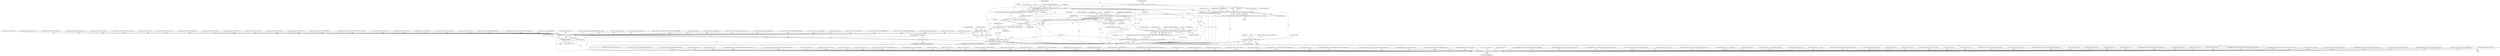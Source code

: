 digraph "0_VeraCrypt_f30f9339c9a0b9bbcc6f5ad38804af39db1f479e@pointer" {
"1001737" [label="(Call,EnsureNullTerminatedString (info->deviceName, sizeof (info->deviceName)))"];
"1001747" [label="(Call,TCDeviceIoControl (info->deviceName, IOCTL_DISK_GET_PARTITION_INFO_EX, NULL, 0, &pi, sizeof (pi)))"];
"1001745" [label="(Call,ntStatus = TCDeviceIoControl (info->deviceName, IOCTL_DISK_GET_PARTITION_INFO_EX, NULL, 0, &pi, sizeof (pi)))"];
"1001759" [label="(Call,NT_SUCCESS(ntStatus))"];
"1001863" [label="(Call,NT_SUCCESS (ntStatus))"];
"1001862" [label="(Call,!NT_SUCCESS (ntStatus))"];
"1001910" [label="(Call,NT_SUCCESS (ntStatus))"];
"1001909" [label="(Call,NT_SUCCESS (ntStatus) && OsMajorVersion >= 6)"];
"1001947" [label="(Call,Irp->IoStatus.Status = ntStatus)"];
"1003077" [label="(Call,NT_SUCCESS (Irp->IoStatus.Status))"];
"1003076" [label="(Call,!NT_SUCCESS (Irp->IoStatus.Status))"];
"1003105" [label="(Call,Dump (\"IOCTL error 0x%08x\n\", Irp->IoStatus.Status))"];
"1003113" [label="(Call,TCCompleteIrp (Irp, Irp->IoStatus.Status, Irp->IoStatus.Information))"];
"1003112" [label="(Return,return TCCompleteIrp (Irp, Irp->IoStatus.Status, Irp->IoStatus.Information);)"];
"1001841" [label="(Call,TCDeviceIoControl (info->deviceName, IOCTL_DISK_GET_PARTITION_INFO, NULL, 0, &info->partInfo, sizeof (info->partInfo)))"];
"1001839" [label="(Call,ntStatus = TCDeviceIoControl (info->deviceName, IOCTL_DISK_GET_PARTITION_INFO, NULL, 0, &info->partInfo, sizeof (info->partInfo)))"];
"1001869" [label="(Call,TCDeviceIoControl (info->deviceName, IOCTL_DISK_GET_LENGTH_INFO, NULL, 0, &lengthInfo, sizeof (lengthInfo)))"];
"1001867" [label="(Call,ntStatus = TCDeviceIoControl (info->deviceName, IOCTL_DISK_GET_LENGTH_INFO, NULL, 0, &lengthInfo, sizeof (lengthInfo)))"];
"1001881" [label="(Call,NT_SUCCESS (ntStatus))"];
"1001919" [label="(Call,TCDeviceIoControl (info->deviceName, IOCTL_VOLUME_IS_DYNAMIC, NULL, 0, &info->IsDynamic, sizeof (info->IsDynamic)))"];
"1001918" [label="(Call,NT_SUCCESS (TCDeviceIoControl (info->deviceName, IOCTL_VOLUME_IS_DYNAMIC, NULL, 0, &info->IsDynamic, sizeof (info->IsDynamic))))"];
"1001917" [label="(Call,!NT_SUCCESS (TCDeviceIoControl (info->deviceName, IOCTL_VOLUME_IS_DYNAMIC, NULL, 0, &info->IsDynamic, sizeof (info->IsDynamic))))"];
"1001884" [label="(Call,memset (&info->partInfo, 0, sizeof (info->partInfo)))"];
"1001887" [label="(Identifier,info)"];
"1001847" [label="(Literal,0)"];
"1001841" [label="(Call,TCDeviceIoControl (info->deviceName, IOCTL_DISK_GET_PARTITION_INFO, NULL, 0, &info->partInfo, sizeof (info->partInfo)))"];
"1002713" [label="(Call,StartBootEncryptionSetup (DeviceObject, Irp, irpSp))"];
"1003088" [label="(Identifier,irpSp)"];
"1001313" [label="(Call,Irp->IoStatus.Status = STATUS_SUCCESS)"];
"1001882" [label="(Identifier,ntStatus)"];
"1001839" [label="(Call,ntStatus = TCDeviceIoControl (info->deviceName, IOCTL_DISK_GET_PARTITION_INFO, NULL, 0, &info->partInfo, sizeof (info->partInfo)))"];
"1001650" [label="(Call,Irp->IoStatus.Information = sizeof (VOLUME_PROPERTIES_STRUCT))"];
"1002005" [label="(Call,Irp->IoStatus.Information = sizeof (DISK_GEOMETRY_STRUCT))"];
"1002304" [label="(Call,Irp->IoStatus.Information = 0)"];
"1001862" [label="(Call,!NT_SUCCESS (ntStatus))"];
"1003113" [label="(Call,TCCompleteIrp (Irp, Irp->IoStatus.Status, Irp->IoStatus.Information))"];
"1002963" [label="(Call,Irp->IoStatus.Status = STATUS_ACCESS_DENIED)"];
"1001873" [label="(Identifier,IOCTL_DISK_GET_LENGTH_INFO)"];
"1001870" [label="(Call,info->deviceName)"];
"1002245" [label="(Call,Irp->IoStatus.Information = 0)"];
"1002726" [label="(Call,Irp->IoStatus.Status = AbortBootEncryptionSetup())"];
"1001384" [label="(Call,ValidateIOBufferSize (Irp, sizeof (VOLUME_PROPERTIES_STRUCT), ValidateInputOutput))"];
"1002816" [label="(Call,Irp->IoStatus.Status = STATUS_SUCCESS)"];
"1000708" [label="(Call,Irp->IoStatus.Information = NT_SUCCESS (ntStatus) ? sizeof (OPEN_TEST_STRUCT) : 0)"];
"1003075" [label="(ControlStructure,if (!NT_SUCCESS (Irp->IoStatus.Status)))"];
"1002881" [label="(Call,Irp->IoStatus.Status = WriteBootDriveSector (Irp, irpSp))"];
"1001912" [label="(Call,OsMajorVersion >= 6)"];
"1000990" [label="(Call,Irp->IoStatus.Status = ntStatus)"];
"1002733" [label="(Call,Irp->IoStatus.Information = 0)"];
"1000159" [label="(Call,Irp->IoStatus.Information = sizeof (LONG))"];
"1001878" [label="(Call,sizeof (lengthInfo))"];
"1001051" [label="(Call,Irp->IoStatus.Information = 0)"];
"1001876" [label="(Call,&lengthInfo)"];
"1001361" [label="(Call,Irp->IoStatus.Status = STATUS_SUCCESS)"];
"1001758" [label="(ControlStructure,if (NT_SUCCESS(ntStatus)))"];
"1001754" [label="(Call,&pi)"];
"1001910" [label="(Call,NT_SUCCESS (ntStatus))"];
"1001948" [label="(Call,Irp->IoStatus.Status)"];
"1002488" [label="(Call,Irp->IoStatus.Information = 0)"];
"1001936" [label="(Identifier,info)"];
"1002339" [label="(Call,Irp->IoStatus.Information = sizeof (ProbeRealDriveSizeRequest))"];
"1001064" [label="(Call,Irp->IoStatus.Status = STATUS_ACCESS_DENIED)"];
"1001911" [label="(Identifier,ntStatus)"];
"1001025" [label="(Call,Irp->IoStatus.Status = STATUS_SUCCESS)"];
"1000213" [label="(Call,ValidateIOBufferSize (Irp, sizeof (int), ValidateOutput))"];
"1000120" [label="(MethodParameterIn,PIRP Irp)"];
"1002655" [label="(Call,Irp->IoStatus.Status = STATUS_SUCCESS)"];
"1002698" [label="(Call,Irp->IoStatus.Status = STATUS_SUCCESS)"];
"1001097" [label="(Call,Irp->IoStatus.Information = 0)"];
"1003061" [label="(Call,Irp->IoStatus.Information = 0)"];
"1000121" [label="(Block,)"];
"1002512" [label="(Call,Irp->IoStatus.Information = sizeof (MOUNT_STRUCT))"];
"1000336" [label="(Call,Irp->IoStatus.Status = STATUS_SUCCESS)"];
"1000256" [label="(Call,Irp->IoStatus.Information = sizeof (int))"];
"1002835" [label="(Call,Irp->IoStatus.Information = 0)"];
"1001926" [label="(Call,&info->IsDynamic)"];
"1001865" [label="(Block,)"];
"1003076" [label="(Call,!NT_SUCCESS (Irp->IoStatus.Status))"];
"1001747" [label="(Call,TCDeviceIoControl (info->deviceName, IOCTL_DISK_GET_PARTITION_INFO_EX, NULL, 0, &pi, sizeof (pi)))"];
"1003036" [label="(Call,Irp->IoStatus.Status = STATUS_SUCCESS)"];
"1001756" [label="(Call,sizeof (pi))"];
"1001885" [label="(Call,&info->partInfo)"];
"1003054" [label="(Call,Irp->IoStatus.Status = STATUS_INVALID_PARAMETER)"];
"1001041" [label="(Call,Irp->IoStatus.Status = cacheEmpty ? STATUS_PIPE_EMPTY : STATUS_SUCCESS)"];
"1002955" [label="(Call,Irp->IoStatus.Status = STATUS_SUCCESS)"];
"1001908" [label="(ControlStructure,if (NT_SUCCESS (ntStatus) && OsMajorVersion >= 6))"];
"1001880" [label="(ControlStructure,if (NT_SUCCESS (ntStatus)))"];
"1002789" [label="(Call,ValidateIOBufferSize (Irp, sizeof (int), ValidateOutput))"];
"1001897" [label="(Identifier,info)"];
"1003112" [label="(Return,return TCCompleteIrp (Irp, Irp->IoStatus.Status, Irp->IoStatus.Information);)"];
"1002831" [label="(Call,StartDecoySystemWipe (DeviceObject, Irp, irpSp))"];
"1001734" [label="(Block,)"];
"1002778" [label="(Call,GetBootLoaderFingerprint (Irp, irpSp))"];
"1002647" [label="(Call,Irp->IoStatus.Information = sizeof (UNMOUNT_STRUCT))"];
"1001920" [label="(Call,info->deviceName)"];
"1001919" [label="(Call,TCDeviceIoControl (info->deviceName, IOCTL_VOLUME_IS_DYNAMIC, NULL, 0, &info->IsDynamic, sizeof (info->IsDynamic)))"];
"1001957" [label="(Call,ValidateIOBufferSize (Irp, sizeof (DISK_GEOMETRY_STRUCT), ValidateInputOutput))"];
"1002940" [label="(Call,Irp->IoStatus.Status = STATUS_SUCCESS)"];
"1002890" [label="(Call,Irp->IoStatus.Information = 0)"];
"1002754" [label="(Call,Irp->IoStatus.Status = GetSetupResult())"];
"1002844" [label="(Call,Irp->IoStatus.Status = AbortDecoySystemWipe())"];
"1002768" [label="(Call,GetBootLoaderVersion (Irp, irpSp))"];
"1001846" [label="(Identifier,NULL)"];
"1002773" [label="(Call,ReopenBootVolumeHeader (Irp, irpSp))"];
"1000979" [label="(Call,Irp->IoStatus.Information = sizeof (*request))"];
"1002851" [label="(Call,Irp->IoStatus.Information = 0)"];
"1001889" [label="(Literal,0)"];
"1001905" [label="(Identifier,info)"];
"1000720" [label="(Call,Irp->IoStatus.Status = ntStatus)"];
"1001748" [label="(Call,info->deviceName)"];
"1002979" [label="(Call,Irp->IoStatus.Status = ReadRegistryConfigFlags (FALSE))"];
"1002595" [label="(Call,ValidateIOBufferSize (Irp, sizeof (UNMOUNT_STRUCT), ValidateInputOutput))"];
"1002867" [label="(Call,Irp->IoStatus.Information = 0)"];
"1001718" [label="(Call,ValidateIOBufferSize (Irp, sizeof (DISK_PARTITION_INFO_STRUCT), ValidateInputOutput))"];
"1001745" [label="(Call,ntStatus = TCDeviceIoControl (info->deviceName, IOCTL_DISK_GET_PARTITION_INFO_EX, NULL, 0, &pi, sizeof (pi)))"];
"1001840" [label="(Identifier,ntStatus)"];
"1001838" [label="(Block,)"];
"1001954" [label="(ControlStructure,break;)"];
"1001368" [label="(Call,Irp->IoStatus.Information = irpSp->Parameters.DeviceIoControl.OutputBufferLength)"];
"1002825" [label="(Call,Irp->IoStatus.Status = StartDecoySystemWipe (DeviceObject, Irp, irpSp))"];
"1000972" [label="(Call,Irp->IoStatus.Status = STATUS_SUCCESS)"];
"1001331" [label="(Call,ValidateIOBufferSize (Irp, sizeof (uint32), ValidateOutput))"];
"1001753" [label="(Literal,0)"];
"1002013" [label="(Call,Irp->IoStatus.Status = ntStatus)"];
"1001923" [label="(Identifier,IOCTL_VOLUME_IS_DYNAMIC)"];
"1001864" [label="(Identifier,ntStatus)"];
"1002221" [label="(Call,Irp->IoStatus.Information = sizeof (DISK_GEOMETRY_EX_STRUCT))"];
"1000140" [label="(Call,ValidateIOBufferSize (Irp, sizeof (LONG), ValidateOutput))"];
"1002360" [label="(Call,Irp->IoStatus.Information = 0)"];
"1001867" [label="(Call,ntStatus = TCDeviceIoControl (info->deviceName, IOCTL_DISK_GET_LENGTH_INFO, NULL, 0, &lengthInfo, sizeof (lengthInfo)))"];
"1003115" [label="(Call,Irp->IoStatus.Status)"];
"1002998" [label="(Call,ValidateIOBufferSize (Irp, sizeof (GetSystemDriveDumpConfigRequest), ValidateOutput))"];
"1001881" [label="(Call,NT_SUCCESS (ntStatus))"];
"1001883" [label="(Block,)"];
"1001852" [label="(Call,sizeof (info->partInfo))"];
"1002900" [label="(Call,ValidateIOBufferSize (Irp, sizeof (GetWarningFlagsRequest), ValidateOutput))"];
"1001751" [label="(Identifier,IOCTL_DISK_GET_PARTITION_INFO_EX)"];
"1001661" [label="(Call,ValidateIOBufferSize (Irp, sizeof (RESOLVE_SYMLINK_STRUCT), ValidateInputOutput))"];
"1001700" [label="(Call,Irp->IoStatus.Information = sizeof (RESOLVE_SYMLINK_STRUCT))"];
"1003043" [label="(Call,Irp->IoStatus.Information = sizeof (*request))"];
"1002707" [label="(Call,Irp->IoStatus.Status = StartBootEncryptionSetup (DeviceObject, Irp, irpSp))"];
"1001746" [label="(Identifier,ntStatus)"];
"1002255" [label="(Call,ValidateIOBufferSize (Irp, sizeof (ProbeRealDriveSizeRequest), ValidateInputOutput))"];
"1003106" [label="(Literal,\"IOCTL error 0x%08x\n\")"];
"1001708" [label="(Call,Irp->IoStatus.Status = ntStatus)"];
"1000177" [label="(Call,ValidateIOBufferSize (Irp, sizeof (int), ValidateOutput))"];
"1000997" [label="(Call,Irp->IoStatus.Information = 0)"];
"1002381" [label="(Call,Irp->IoStatus.Information = sizeof (ProbeRealDriveSizeRequest))"];
"1000167" [label="(Call,Irp->IoStatus.Status = STATUS_SUCCESS)"];
"1001087" [label="(Call,Irp->IoStatus.Status = PortableMode ? STATUS_SUCCESS : STATUS_PIPE_EMPTY)"];
"1001875" [label="(Literal,0)"];
"1002876" [label="(Call,GetDecoySystemWipeStatus (Irp, irpSp))"];
"1001760" [label="(Identifier,ntStatus)"];
"1002311" [label="(Call,Irp->IoStatus.Status = status)"];
"1000195" [label="(Call,Irp->IoStatus.Information = sizeof (int))"];
"1001916" [label="(ControlStructure,if (!NT_SUCCESS (TCDeviceIoControl (info->deviceName, IOCTL_VOLUME_IS_DYNAMIC, NULL, 0, &info->IsDynamic, sizeof (info->IsDynamic)))))"];
"1002347" [label="(Call,Irp->IoStatus.Status = STATUS_SUCCESS)"];
"1001107" [label="(Call,ValidateIOBufferSize (Irp, sizeof (MOUNT_LIST_STRUCT), ValidateOutput))"];
"1002783" [label="(Call,GetBootEncryptionAlgorithmName (Irp, irpSp))"];
"1001414" [label="(Call,Irp->IoStatus.Information = 0)"];
"1002520" [label="(Call,Irp->IoStatus.Status = MountDevice (DeviceObject, mount))"];
"1002747" [label="(Call,Irp->IoStatus.Information = 0)"];
"1001759" [label="(Call,NT_SUCCESS(ntStatus))"];
"1000274" [label="(Call,ValidateIOBufferSize (Irp, sizeof (int), ValidateOutput))"];
"1001737" [label="(Call,EnsureNullTerminatedString (info->deviceName, sizeof (info->deviceName)))"];
"1002860" [label="(Call,Irp->IoStatus.Status = GetDecoySystemWipeResult())"];
"1001032" [label="(Call,Irp->IoStatus.Information = 0)"];
"1001741" [label="(Call,sizeof (info->deviceName))"];
"1001909" [label="(Call,NT_SUCCESS (ntStatus) && OsMajorVersion >= 6)"];
"1002238" [label="(Call,Irp->IoStatus.Status = STATUS_INSUFFICIENT_RESOURCES)"];
"1002987" [label="(Call,Irp->IoStatus.Information = 0)"];
"1000264" [label="(Call,Irp->IoStatus.Status = STATUS_SUCCESS)"];
"1001874" [label="(Identifier,NULL)"];
"1001953" [label="(Identifier,ntStatus)"];
"1003107" [label="(Call,Irp->IoStatus.Status)"];
"1001939" [label="(Call,Irp->IoStatus.Information = sizeof (DISK_PARTITION_INFO_STRUCT))"];
"1001869" [label="(Call,TCDeviceIoControl (info->deviceName, IOCTL_DISK_GET_LENGTH_INFO, NULL, 0, &lengthInfo, sizeof (lengthInfo)))"];
"1001917" [label="(Call,!NT_SUCCESS (TCDeviceIoControl (info->deviceName, IOCTL_VOLUME_IS_DYNAMIC, NULL, 0, &info->IsDynamic, sizeof (info->IsDynamic))))"];
"1002808" [label="(Call,Irp->IoStatus.Information = sizeof (int))"];
"1002023" [label="(Call,ValidateIOBufferSize (Irp, sizeof (DISK_GEOMETRY_EX_STRUCT), ValidateInputOutput))"];
"1001947" [label="(Call,Irp->IoStatus.Status = ntStatus)"];
"1002970" [label="(Call,Irp->IoStatus.Information = 0)"];
"1002367" [label="(Call,Irp->IoStatus.Status = status)"];
"1000203" [label="(Call,Irp->IoStatus.Status = STATUS_SUCCESS)"];
"1001752" [label="(Identifier,NULL)"];
"1001925" [label="(Literal,0)"];
"1001858" [label="(Identifier,info)"];
"1001842" [label="(Call,info->deviceName)"];
"1001407" [label="(Call,Irp->IoStatus.Status = STATUS_INVALID_PARAMETER)"];
"1001918" [label="(Call,NT_SUCCESS (TCDeviceIoControl (info->deviceName, IOCTL_VOLUME_IS_DYNAMIC, NULL, 0, &info->IsDynamic, sizeof (info->IsDynamic))))"];
"1003078" [label="(Call,Irp->IoStatus.Status)"];
"1003105" [label="(Call,Dump (\"IOCTL error 0x%08x\n\", Irp->IoStatus.Status))"];
"1002742" [label="(Call,GetBootEncryptionStatus (Irp, irpSp))"];
"1001765" [label="(Identifier,info)"];
"1001071" [label="(Call,Irp->IoStatus.Information = 0)"];
"1002717" [label="(Call,Irp->IoStatus.Information = 0)"];
"1003092" [label="(Block,)"];
"1001930" [label="(Call,sizeof (info->IsDynamic))"];
"1003077" [label="(Call,NT_SUCCESS (Irp->IoStatus.Status))"];
"1001848" [label="(Call,&info->partInfo)"];
"1002481" [label="(Call,Irp->IoStatus.Status = STATUS_INVALID_PARAMETER)"];
"1001942" [label="(Identifier,Irp)"];
"1002665" [label="(Call,ValidateIOBufferSize (Irp, sizeof (UNMOUNT_STRUCT), ValidateInputOutput))"];
"1001884" [label="(Call,memset (&info->partInfo, 0, sizeof (info->partInfo)))"];
"1001921" [label="(Identifier,info)"];
"1001913" [label="(Identifier,OsMajorVersion)"];
"1003125" [label="(MethodReturn,NTSTATUS)"];
"1002887" [label="(Call,WriteBootDriveSector (Irp, irpSp))"];
"1001015" [label="(Call,Irp->IoStatus.Information = 0)"];
"1000125" [label="(Call,IoGetCurrentIrpStackLocation (Irp))"];
"1003120" [label="(Call,Irp->IoStatus.Information)"];
"1000748" [label="(Call,ValidateIOBufferSize (Irp, sizeof (GetSystemDriveConfigurationRequest), ValidateInputOutput))"];
"1003114" [label="(Identifier,Irp)"];
"1001845" [label="(Identifier,IOCTL_DISK_GET_PARTITION_INFO)"];
"1001643" [label="(Call,Irp->IoStatus.Status = STATUS_SUCCESS)"];
"1001762" [label="(Call,memset (&info->partInfo, 0, sizeof (info->partInfo)))"];
"1000328" [label="(Call,Irp->IoStatus.Information = sizeof (int))"];
"1001320" [label="(Call,Irp->IoStatus.Information = sizeof (MOUNT_LIST_STRUCT))"];
"1000367" [label="(Call,ValidateIOBufferSize (Irp, sizeof (OPEN_TEST_STRUCT), ValidateInputOutput))"];
"1001924" [label="(Identifier,NULL)"];
"1001890" [label="(Call,sizeof (info->partInfo))"];
"1002229" [label="(Call,Irp->IoStatus.Status = ntStatus)"];
"1002690" [label="(Call,Irp->IoStatus.Information = sizeof (UNMOUNT_STRUCT))"];
"1001861" [label="(ControlStructure,if (!NT_SUCCESS (ntStatus)))"];
"1002389" [label="(Call,Irp->IoStatus.Status = status)"];
"1002399" [label="(Call,ValidateIOBufferSize (Irp, sizeof (MOUNT_STRUCT), ValidateInputOutput))"];
"1001008" [label="(Call,Irp->IoStatus.Status = ntStatus)"];
"1002932" [label="(Call,Irp->IoStatus.Information = sizeof (GetWarningFlagsRequest))"];
"1002763" [label="(Call,GetBootDriveVolumeProperties (Irp, irpSp))"];
"1001863" [label="(Call,NT_SUCCESS (ntStatus))"];
"1001738" [label="(Call,info->deviceName)"];
"1001868" [label="(Identifier,ntStatus)"];
"1001737" -> "1001734"  [label="AST: "];
"1001737" -> "1001741"  [label="CFG: "];
"1001738" -> "1001737"  [label="AST: "];
"1001741" -> "1001737"  [label="AST: "];
"1001746" -> "1001737"  [label="CFG: "];
"1001737" -> "1003125"  [label="DDG: "];
"1001737" -> "1001747"  [label="DDG: "];
"1001747" -> "1001745"  [label="AST: "];
"1001747" -> "1001756"  [label="CFG: "];
"1001748" -> "1001747"  [label="AST: "];
"1001751" -> "1001747"  [label="AST: "];
"1001752" -> "1001747"  [label="AST: "];
"1001753" -> "1001747"  [label="AST: "];
"1001754" -> "1001747"  [label="AST: "];
"1001756" -> "1001747"  [label="AST: "];
"1001745" -> "1001747"  [label="CFG: "];
"1001747" -> "1003125"  [label="DDG: "];
"1001747" -> "1003125"  [label="DDG: "];
"1001747" -> "1003125"  [label="DDG: "];
"1001747" -> "1003125"  [label="DDG: "];
"1001747" -> "1001745"  [label="DDG: "];
"1001747" -> "1001745"  [label="DDG: "];
"1001747" -> "1001745"  [label="DDG: "];
"1001747" -> "1001745"  [label="DDG: "];
"1001747" -> "1001745"  [label="DDG: "];
"1001747" -> "1001841"  [label="DDG: "];
"1001747" -> "1001841"  [label="DDG: "];
"1001747" -> "1001869"  [label="DDG: "];
"1001747" -> "1001869"  [label="DDG: "];
"1001747" -> "1001919"  [label="DDG: "];
"1001747" -> "1001919"  [label="DDG: "];
"1001745" -> "1001734"  [label="AST: "];
"1001746" -> "1001745"  [label="AST: "];
"1001760" -> "1001745"  [label="CFG: "];
"1001745" -> "1003125"  [label="DDG: "];
"1001745" -> "1001759"  [label="DDG: "];
"1001759" -> "1001758"  [label="AST: "];
"1001759" -> "1001760"  [label="CFG: "];
"1001760" -> "1001759"  [label="AST: "];
"1001765" -> "1001759"  [label="CFG: "];
"1001840" -> "1001759"  [label="CFG: "];
"1001759" -> "1003125"  [label="DDG: "];
"1001759" -> "1001863"  [label="DDG: "];
"1001863" -> "1001862"  [label="AST: "];
"1001863" -> "1001864"  [label="CFG: "];
"1001864" -> "1001863"  [label="AST: "];
"1001862" -> "1001863"  [label="CFG: "];
"1001863" -> "1001862"  [label="DDG: "];
"1001839" -> "1001863"  [label="DDG: "];
"1001863" -> "1001910"  [label="DDG: "];
"1001862" -> "1001861"  [label="AST: "];
"1001868" -> "1001862"  [label="CFG: "];
"1001905" -> "1001862"  [label="CFG: "];
"1001862" -> "1003125"  [label="DDG: "];
"1001910" -> "1001909"  [label="AST: "];
"1001910" -> "1001911"  [label="CFG: "];
"1001911" -> "1001910"  [label="AST: "];
"1001913" -> "1001910"  [label="CFG: "];
"1001909" -> "1001910"  [label="CFG: "];
"1001910" -> "1001909"  [label="DDG: "];
"1001881" -> "1001910"  [label="DDG: "];
"1001910" -> "1001947"  [label="DDG: "];
"1001909" -> "1001908"  [label="AST: "];
"1001909" -> "1001912"  [label="CFG: "];
"1001912" -> "1001909"  [label="AST: "];
"1001921" -> "1001909"  [label="CFG: "];
"1001942" -> "1001909"  [label="CFG: "];
"1001909" -> "1003125"  [label="DDG: "];
"1001909" -> "1003125"  [label="DDG: "];
"1001909" -> "1003125"  [label="DDG: "];
"1001912" -> "1001909"  [label="DDG: "];
"1001912" -> "1001909"  [label="DDG: "];
"1001947" -> "1001734"  [label="AST: "];
"1001947" -> "1001953"  [label="CFG: "];
"1001948" -> "1001947"  [label="AST: "];
"1001953" -> "1001947"  [label="AST: "];
"1001954" -> "1001947"  [label="CFG: "];
"1001947" -> "1003125"  [label="DDG: "];
"1001947" -> "1003077"  [label="DDG: "];
"1003077" -> "1003076"  [label="AST: "];
"1003077" -> "1003078"  [label="CFG: "];
"1003078" -> "1003077"  [label="AST: "];
"1003076" -> "1003077"  [label="CFG: "];
"1003077" -> "1003076"  [label="DDG: "];
"1000167" -> "1003077"  [label="DDG: "];
"1001025" -> "1003077"  [label="DDG: "];
"1001708" -> "1003077"  [label="DDG: "];
"1002825" -> "1003077"  [label="DDG: "];
"1002229" -> "1003077"  [label="DDG: "];
"1001313" -> "1003077"  [label="DDG: "];
"1002844" -> "1003077"  [label="DDG: "];
"1002707" -> "1003077"  [label="DDG: "];
"1002979" -> "1003077"  [label="DDG: "];
"1003036" -> "1003077"  [label="DDG: "];
"1002726" -> "1003077"  [label="DDG: "];
"1002347" -> "1003077"  [label="DDG: "];
"1000990" -> "1003077"  [label="DDG: "];
"1001087" -> "1003077"  [label="DDG: "];
"1002655" -> "1003077"  [label="DDG: "];
"1001041" -> "1003077"  [label="DDG: "];
"1003054" -> "1003077"  [label="DDG: "];
"1002955" -> "1003077"  [label="DDG: "];
"1000264" -> "1003077"  [label="DDG: "];
"1002881" -> "1003077"  [label="DDG: "];
"1001407" -> "1003077"  [label="DDG: "];
"1002698" -> "1003077"  [label="DDG: "];
"1001643" -> "1003077"  [label="DDG: "];
"1002367" -> "1003077"  [label="DDG: "];
"1001008" -> "1003077"  [label="DDG: "];
"1002238" -> "1003077"  [label="DDG: "];
"1000720" -> "1003077"  [label="DDG: "];
"1000972" -> "1003077"  [label="DDG: "];
"1002754" -> "1003077"  [label="DDG: "];
"1001064" -> "1003077"  [label="DDG: "];
"1002481" -> "1003077"  [label="DDG: "];
"1002816" -> "1003077"  [label="DDG: "];
"1002311" -> "1003077"  [label="DDG: "];
"1002013" -> "1003077"  [label="DDG: "];
"1002389" -> "1003077"  [label="DDG: "];
"1002963" -> "1003077"  [label="DDG: "];
"1002520" -> "1003077"  [label="DDG: "];
"1000336" -> "1003077"  [label="DDG: "];
"1001361" -> "1003077"  [label="DDG: "];
"1002860" -> "1003077"  [label="DDG: "];
"1000203" -> "1003077"  [label="DDG: "];
"1002940" -> "1003077"  [label="DDG: "];
"1003077" -> "1003105"  [label="DDG: "];
"1003077" -> "1003113"  [label="DDG: "];
"1003076" -> "1003075"  [label="AST: "];
"1003088" -> "1003076"  [label="CFG: "];
"1003114" -> "1003076"  [label="CFG: "];
"1003076" -> "1003125"  [label="DDG: "];
"1003076" -> "1003125"  [label="DDG: "];
"1003105" -> "1003092"  [label="AST: "];
"1003105" -> "1003107"  [label="CFG: "];
"1003106" -> "1003105"  [label="AST: "];
"1003107" -> "1003105"  [label="AST: "];
"1003114" -> "1003105"  [label="CFG: "];
"1003105" -> "1003125"  [label="DDG: "];
"1003105" -> "1003113"  [label="DDG: "];
"1003113" -> "1003112"  [label="AST: "];
"1003113" -> "1003120"  [label="CFG: "];
"1003114" -> "1003113"  [label="AST: "];
"1003115" -> "1003113"  [label="AST: "];
"1003120" -> "1003113"  [label="AST: "];
"1003112" -> "1003113"  [label="CFG: "];
"1003113" -> "1003125"  [label="DDG: "];
"1003113" -> "1003125"  [label="DDG: "];
"1003113" -> "1003125"  [label="DDG: "];
"1003113" -> "1003125"  [label="DDG: "];
"1003113" -> "1003112"  [label="DDG: "];
"1000177" -> "1003113"  [label="DDG: "];
"1000125" -> "1003113"  [label="DDG: "];
"1002887" -> "1003113"  [label="DDG: "];
"1000213" -> "1003113"  [label="DDG: "];
"1000140" -> "1003113"  [label="DDG: "];
"1002742" -> "1003113"  [label="DDG: "];
"1002595" -> "1003113"  [label="DDG: "];
"1002713" -> "1003113"  [label="DDG: "];
"1002255" -> "1003113"  [label="DDG: "];
"1002768" -> "1003113"  [label="DDG: "];
"1002023" -> "1003113"  [label="DDG: "];
"1000274" -> "1003113"  [label="DDG: "];
"1001661" -> "1003113"  [label="DDG: "];
"1002399" -> "1003113"  [label="DDG: "];
"1002778" -> "1003113"  [label="DDG: "];
"1002665" -> "1003113"  [label="DDG: "];
"1001384" -> "1003113"  [label="DDG: "];
"1001107" -> "1003113"  [label="DDG: "];
"1001331" -> "1003113"  [label="DDG: "];
"1002876" -> "1003113"  [label="DDG: "];
"1001957" -> "1003113"  [label="DDG: "];
"1002773" -> "1003113"  [label="DDG: "];
"1002763" -> "1003113"  [label="DDG: "];
"1002789" -> "1003113"  [label="DDG: "];
"1000367" -> "1003113"  [label="DDG: "];
"1002783" -> "1003113"  [label="DDG: "];
"1001718" -> "1003113"  [label="DDG: "];
"1002998" -> "1003113"  [label="DDG: "];
"1002900" -> "1003113"  [label="DDG: "];
"1000748" -> "1003113"  [label="DDG: "];
"1002831" -> "1003113"  [label="DDG: "];
"1000120" -> "1003113"  [label="DDG: "];
"1000708" -> "1003113"  [label="DDG: "];
"1002245" -> "1003113"  [label="DDG: "];
"1002647" -> "1003113"  [label="DDG: "];
"1001650" -> "1003113"  [label="DDG: "];
"1001414" -> "1003113"  [label="DDG: "];
"1001015" -> "1003113"  [label="DDG: "];
"1001939" -> "1003113"  [label="DDG: "];
"1002690" -> "1003113"  [label="DDG: "];
"1002747" -> "1003113"  [label="DDG: "];
"1001071" -> "1003113"  [label="DDG: "];
"1000328" -> "1003113"  [label="DDG: "];
"1001032" -> "1003113"  [label="DDG: "];
"1002808" -> "1003113"  [label="DDG: "];
"1002360" -> "1003113"  [label="DDG: "];
"1002512" -> "1003113"  [label="DDG: "];
"1002867" -> "1003113"  [label="DDG: "];
"1003061" -> "1003113"  [label="DDG: "];
"1002381" -> "1003113"  [label="DDG: "];
"1000997" -> "1003113"  [label="DDG: "];
"1002221" -> "1003113"  [label="DDG: "];
"1002932" -> "1003113"  [label="DDG: "];
"1002987" -> "1003113"  [label="DDG: "];
"1000159" -> "1003113"  [label="DDG: "];
"1001097" -> "1003113"  [label="DDG: "];
"1001320" -> "1003113"  [label="DDG: "];
"1002339" -> "1003113"  [label="DDG: "];
"1002005" -> "1003113"  [label="DDG: "];
"1002970" -> "1003113"  [label="DDG: "];
"1000979" -> "1003113"  [label="DDG: "];
"1003043" -> "1003113"  [label="DDG: "];
"1001700" -> "1003113"  [label="DDG: "];
"1002304" -> "1003113"  [label="DDG: "];
"1002488" -> "1003113"  [label="DDG: "];
"1002733" -> "1003113"  [label="DDG: "];
"1000256" -> "1003113"  [label="DDG: "];
"1000195" -> "1003113"  [label="DDG: "];
"1002717" -> "1003113"  [label="DDG: "];
"1002835" -> "1003113"  [label="DDG: "];
"1001368" -> "1003113"  [label="DDG: "];
"1001051" -> "1003113"  [label="DDG: "];
"1002851" -> "1003113"  [label="DDG: "];
"1002890" -> "1003113"  [label="DDG: "];
"1003112" -> "1000121"  [label="AST: "];
"1003125" -> "1003112"  [label="CFG: "];
"1003112" -> "1003125"  [label="DDG: "];
"1001841" -> "1001839"  [label="AST: "];
"1001841" -> "1001852"  [label="CFG: "];
"1001842" -> "1001841"  [label="AST: "];
"1001845" -> "1001841"  [label="AST: "];
"1001846" -> "1001841"  [label="AST: "];
"1001847" -> "1001841"  [label="AST: "];
"1001848" -> "1001841"  [label="AST: "];
"1001852" -> "1001841"  [label="AST: "];
"1001839" -> "1001841"  [label="CFG: "];
"1001841" -> "1003125"  [label="DDG: "];
"1001841" -> "1003125"  [label="DDG: "];
"1001841" -> "1003125"  [label="DDG: "];
"1001841" -> "1003125"  [label="DDG: "];
"1001841" -> "1001839"  [label="DDG: "];
"1001841" -> "1001839"  [label="DDG: "];
"1001841" -> "1001839"  [label="DDG: "];
"1001841" -> "1001839"  [label="DDG: "];
"1001841" -> "1001839"  [label="DDG: "];
"1001841" -> "1001869"  [label="DDG: "];
"1001841" -> "1001869"  [label="DDG: "];
"1001841" -> "1001884"  [label="DDG: "];
"1001841" -> "1001919"  [label="DDG: "];
"1001841" -> "1001919"  [label="DDG: "];
"1001839" -> "1001838"  [label="AST: "];
"1001840" -> "1001839"  [label="AST: "];
"1001858" -> "1001839"  [label="CFG: "];
"1001839" -> "1003125"  [label="DDG: "];
"1001869" -> "1001867"  [label="AST: "];
"1001869" -> "1001878"  [label="CFG: "];
"1001870" -> "1001869"  [label="AST: "];
"1001873" -> "1001869"  [label="AST: "];
"1001874" -> "1001869"  [label="AST: "];
"1001875" -> "1001869"  [label="AST: "];
"1001876" -> "1001869"  [label="AST: "];
"1001878" -> "1001869"  [label="AST: "];
"1001867" -> "1001869"  [label="CFG: "];
"1001869" -> "1003125"  [label="DDG: "];
"1001869" -> "1003125"  [label="DDG: "];
"1001869" -> "1003125"  [label="DDG: "];
"1001869" -> "1003125"  [label="DDG: "];
"1001869" -> "1001867"  [label="DDG: "];
"1001869" -> "1001867"  [label="DDG: "];
"1001869" -> "1001867"  [label="DDG: "];
"1001869" -> "1001867"  [label="DDG: "];
"1001869" -> "1001867"  [label="DDG: "];
"1001869" -> "1001919"  [label="DDG: "];
"1001869" -> "1001919"  [label="DDG: "];
"1001867" -> "1001865"  [label="AST: "];
"1001868" -> "1001867"  [label="AST: "];
"1001882" -> "1001867"  [label="CFG: "];
"1001867" -> "1003125"  [label="DDG: "];
"1001867" -> "1001881"  [label="DDG: "];
"1001881" -> "1001880"  [label="AST: "];
"1001881" -> "1001882"  [label="CFG: "];
"1001882" -> "1001881"  [label="AST: "];
"1001887" -> "1001881"  [label="CFG: "];
"1001905" -> "1001881"  [label="CFG: "];
"1001919" -> "1001918"  [label="AST: "];
"1001919" -> "1001930"  [label="CFG: "];
"1001920" -> "1001919"  [label="AST: "];
"1001923" -> "1001919"  [label="AST: "];
"1001924" -> "1001919"  [label="AST: "];
"1001925" -> "1001919"  [label="AST: "];
"1001926" -> "1001919"  [label="AST: "];
"1001930" -> "1001919"  [label="AST: "];
"1001918" -> "1001919"  [label="CFG: "];
"1001919" -> "1003125"  [label="DDG: "];
"1001919" -> "1003125"  [label="DDG: "];
"1001919" -> "1003125"  [label="DDG: "];
"1001919" -> "1003125"  [label="DDG: "];
"1001919" -> "1001918"  [label="DDG: "];
"1001919" -> "1001918"  [label="DDG: "];
"1001919" -> "1001918"  [label="DDG: "];
"1001919" -> "1001918"  [label="DDG: "];
"1001919" -> "1001918"  [label="DDG: "];
"1001918" -> "1001917"  [label="AST: "];
"1001917" -> "1001918"  [label="CFG: "];
"1001918" -> "1003125"  [label="DDG: "];
"1001918" -> "1001917"  [label="DDG: "];
"1001917" -> "1001916"  [label="AST: "];
"1001936" -> "1001917"  [label="CFG: "];
"1001942" -> "1001917"  [label="CFG: "];
"1001917" -> "1003125"  [label="DDG: "];
"1001917" -> "1003125"  [label="DDG: "];
"1001884" -> "1001883"  [label="AST: "];
"1001884" -> "1001890"  [label="CFG: "];
"1001885" -> "1001884"  [label="AST: "];
"1001889" -> "1001884"  [label="AST: "];
"1001890" -> "1001884"  [label="AST: "];
"1001897" -> "1001884"  [label="CFG: "];
"1001884" -> "1003125"  [label="DDG: "];
"1001884" -> "1003125"  [label="DDG: "];
"1001762" -> "1001884"  [label="DDG: "];
}
